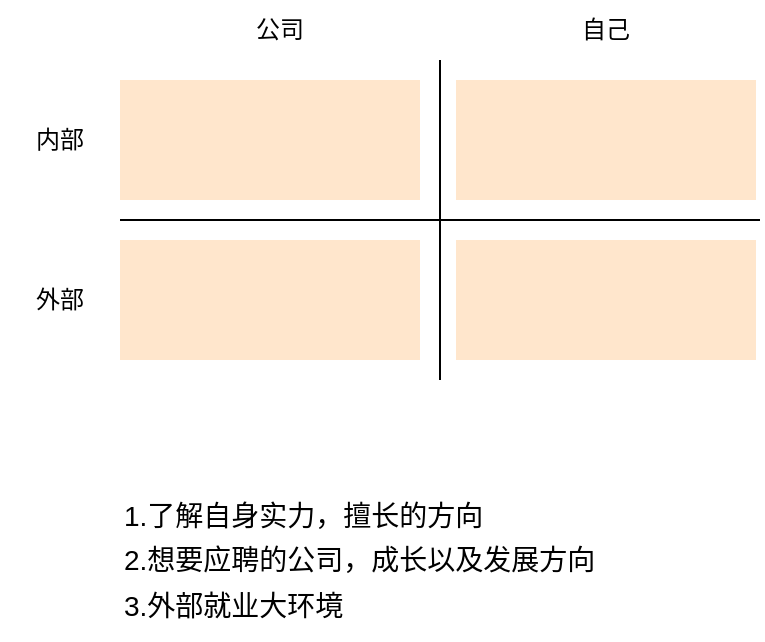 <mxfile version="26.0.16">
  <diagram name="第 1 页" id="rW1ftQ6xeIiIzYSSfQmZ">
    <mxGraphModel dx="954" dy="581" grid="1" gridSize="10" guides="1" tooltips="1" connect="1" arrows="1" fold="1" page="1" pageScale="1" pageWidth="827" pageHeight="1169" math="0" shadow="0">
      <root>
        <mxCell id="0" />
        <mxCell id="1" parent="0" />
        <mxCell id="zsCXEVM4ZsIaikY9zzhA-1" value="" style="endArrow=none;html=1;rounded=0;" parent="1" edge="1">
          <mxGeometry width="50" height="50" relative="1" as="geometry">
            <mxPoint x="240" y="280" as="sourcePoint" />
            <mxPoint x="560" y="280" as="targetPoint" />
          </mxGeometry>
        </mxCell>
        <mxCell id="zsCXEVM4ZsIaikY9zzhA-2" value="" style="endArrow=none;html=1;rounded=0;" parent="1" edge="1">
          <mxGeometry width="50" height="50" relative="1" as="geometry">
            <mxPoint x="400" y="360" as="sourcePoint" />
            <mxPoint x="400" y="200" as="targetPoint" />
          </mxGeometry>
        </mxCell>
        <mxCell id="zsCXEVM4ZsIaikY9zzhA-3" value="自己" style="text;html=1;align=center;verticalAlign=middle;whiteSpace=wrap;rounded=0;" parent="1" vertex="1">
          <mxGeometry x="453" y="170" width="60" height="30" as="geometry" />
        </mxCell>
        <mxCell id="zsCXEVM4ZsIaikY9zzhA-4" value="公司" style="text;html=1;align=center;verticalAlign=middle;whiteSpace=wrap;rounded=0;" parent="1" vertex="1">
          <mxGeometry x="290" y="170" width="60" height="30" as="geometry" />
        </mxCell>
        <mxCell id="zsCXEVM4ZsIaikY9zzhA-5" value="内部" style="text;html=1;align=center;verticalAlign=middle;whiteSpace=wrap;rounded=0;" parent="1" vertex="1">
          <mxGeometry x="180" y="225" width="60" height="30" as="geometry" />
        </mxCell>
        <mxCell id="zsCXEVM4ZsIaikY9zzhA-6" value="外部" style="text;html=1;align=center;verticalAlign=middle;whiteSpace=wrap;rounded=0;" parent="1" vertex="1">
          <mxGeometry x="180" y="305" width="60" height="30" as="geometry" />
        </mxCell>
        <mxCell id="zsCXEVM4ZsIaikY9zzhA-7" value="" style="rounded=0;whiteSpace=wrap;html=1;fillColor=#ffe6cc;strokeColor=none;" parent="1" vertex="1">
          <mxGeometry x="408" y="210" width="150" height="60" as="geometry" />
        </mxCell>
        <mxCell id="zsCXEVM4ZsIaikY9zzhA-8" value="" style="rounded=0;whiteSpace=wrap;html=1;fillColor=#ffe6cc;strokeColor=none;" parent="1" vertex="1">
          <mxGeometry x="240" y="210" width="150" height="60" as="geometry" />
        </mxCell>
        <mxCell id="zsCXEVM4ZsIaikY9zzhA-9" value="" style="rounded=0;whiteSpace=wrap;html=1;fillColor=#ffe6cc;strokeColor=none;" parent="1" vertex="1">
          <mxGeometry x="240" y="290" width="150" height="60" as="geometry" />
        </mxCell>
        <mxCell id="zsCXEVM4ZsIaikY9zzhA-10" value="" style="rounded=0;whiteSpace=wrap;html=1;fillColor=#ffe6cc;strokeColor=none;" parent="1" vertex="1">
          <mxGeometry x="408" y="290" width="150" height="60" as="geometry" />
        </mxCell>
        <mxCell id="zsCXEVM4ZsIaikY9zzhA-11" value="&lt;div style=&quot;line-height: 160%;&quot;&gt;&lt;font style=&quot;font-size: 14px; line-height: 160%;&quot;&gt;1.了解自身实力，擅长的方向&lt;/font&gt;&lt;div&gt;&lt;font style=&quot;font-size: 14px; line-height: 160%;&quot;&gt;2.想要应聘的公司，成长以及发展方向&lt;/font&gt;&lt;/div&gt;&lt;div&gt;&lt;font style=&quot;font-size: 14px; line-height: 160%;&quot;&gt;3.外部就业大环境&lt;/font&gt;&lt;/div&gt;&lt;/div&gt;" style="text;html=1;align=left;verticalAlign=middle;resizable=0;points=[];autosize=1;strokeColor=none;fillColor=none;" parent="1" vertex="1">
          <mxGeometry x="240" y="410" width="260" height="80" as="geometry" />
        </mxCell>
      </root>
    </mxGraphModel>
  </diagram>
</mxfile>
